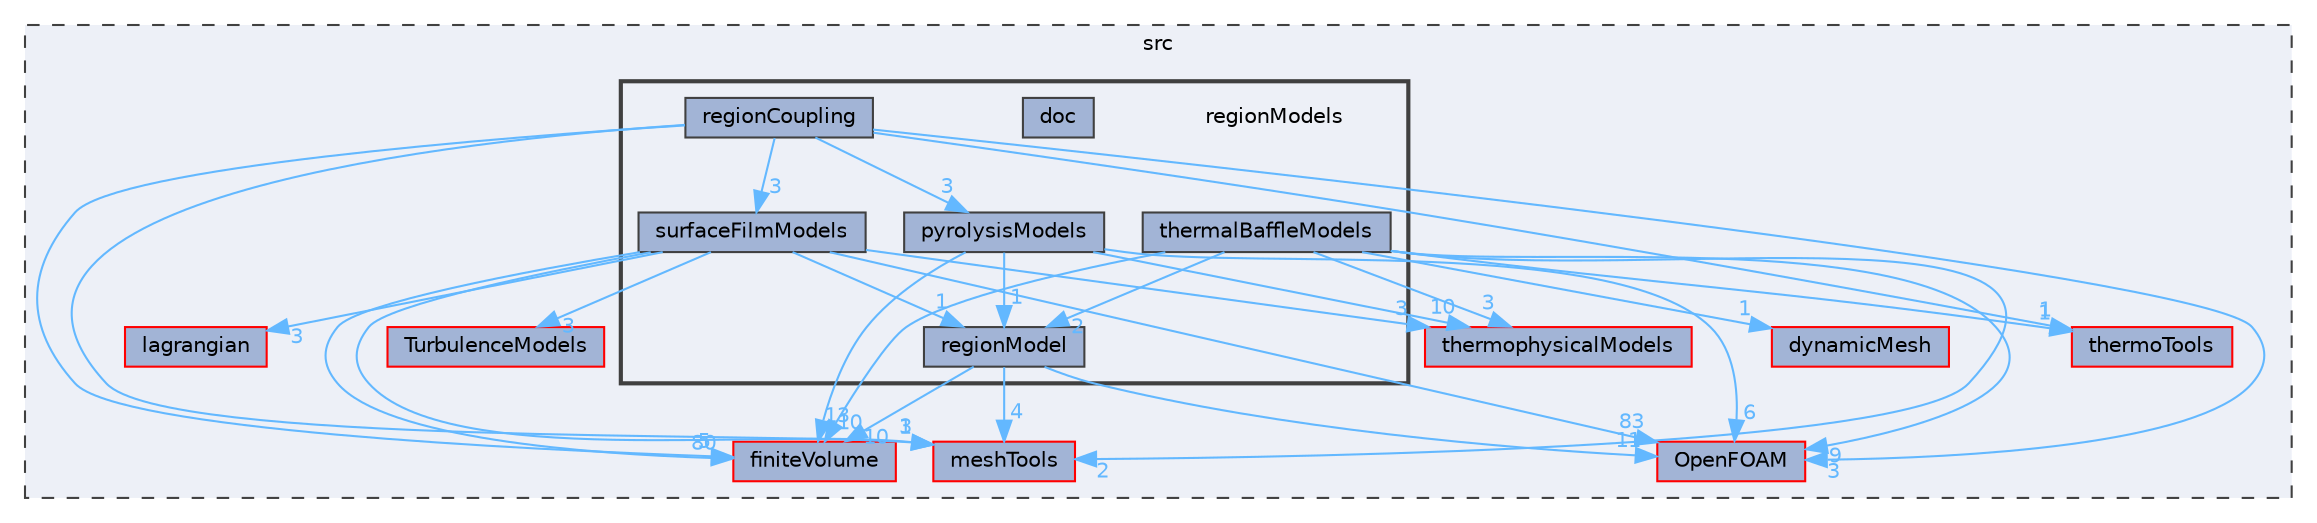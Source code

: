 digraph "src/regionModels"
{
 // LATEX_PDF_SIZE
  bgcolor="transparent";
  edge [fontname=Helvetica,fontsize=10,labelfontname=Helvetica,labelfontsize=10];
  node [fontname=Helvetica,fontsize=10,shape=box,height=0.2,width=0.4];
  compound=true
  subgraph clusterdir_68267d1309a1af8e8297ef4c3efbcdba {
    graph [ bgcolor="#edf0f7", pencolor="grey25", label="src", fontname=Helvetica,fontsize=10 style="filled,dashed", URL="dir_68267d1309a1af8e8297ef4c3efbcdba.html",tooltip=""]
  dir_1eda626aeac0f0ad2848c36acaa5d501 [label="TurbulenceModels", fillcolor="#a2b4d6", color="red", style="filled", URL="dir_1eda626aeac0f0ad2848c36acaa5d501.html",tooltip=""];
  dir_2778d089ec5c4f66810b11f753867003 [label="thermophysicalModels", fillcolor="#a2b4d6", color="red", style="filled", URL="dir_2778d089ec5c4f66810b11f753867003.html",tooltip=""];
  dir_9bd15774b555cf7259a6fa18f99fe99b [label="finiteVolume", fillcolor="#a2b4d6", color="red", style="filled", URL="dir_9bd15774b555cf7259a6fa18f99fe99b.html",tooltip=""];
  dir_ae30ad0bef50cf391b24c614251bb9fd [label="meshTools", fillcolor="#a2b4d6", color="red", style="filled", URL="dir_ae30ad0bef50cf391b24c614251bb9fd.html",tooltip=""];
  dir_c5473ff19b20e6ec4dfe5c310b3778a8 [label="OpenFOAM", fillcolor="#a2b4d6", color="red", style="filled", URL="dir_c5473ff19b20e6ec4dfe5c310b3778a8.html",tooltip=""];
  dir_f192f4b4b0cb4760a2ba041121ba3bbf [label="thermoTools", fillcolor="#a2b4d6", color="red", style="filled", URL="dir_f192f4b4b0cb4760a2ba041121ba3bbf.html",tooltip=""];
  dir_f8c25efc4b6f6a8502a42d5af7554d23 [label="lagrangian", fillcolor="#a2b4d6", color="red", style="filled", URL="dir_f8c25efc4b6f6a8502a42d5af7554d23.html",tooltip=""];
  dir_63742796c427c97a292c80f7db71da36 [label="dynamicMesh", fillcolor="#a2b4d6", color="red", style="filled", URL="dir_63742796c427c97a292c80f7db71da36.html",tooltip=""];
  subgraph clusterdir_1cee61ac5e24023b73c87e3e265bd2be {
    graph [ bgcolor="#edf0f7", pencolor="grey25", label="", fontname=Helvetica,fontsize=10 style="filled,bold", URL="dir_1cee61ac5e24023b73c87e3e265bd2be.html",tooltip=""]
    dir_1cee61ac5e24023b73c87e3e265bd2be [shape=plaintext, label="regionModels"];
  dir_aa63db2d98957c27fe449f1f72d87342 [label="doc", fillcolor="#a2b4d6", color="grey25", style="filled", URL="dir_aa63db2d98957c27fe449f1f72d87342.html",tooltip=""];
  dir_11cc16c52a2c1ae001c7d6462411633c [label="pyrolysisModels", fillcolor="#a2b4d6", color="grey25", style="filled", URL="dir_11cc16c52a2c1ae001c7d6462411633c.html",tooltip=""];
  dir_c87ef3e6b78969bdc2ee28161ce4593f [label="regionCoupling", fillcolor="#a2b4d6", color="grey25", style="filled", URL="dir_c87ef3e6b78969bdc2ee28161ce4593f.html",tooltip=""];
  dir_e1879fa133c4c7d7be31da46fdc26b53 [label="regionModel", fillcolor="#a2b4d6", color="grey25", style="filled", URL="dir_e1879fa133c4c7d7be31da46fdc26b53.html",tooltip=""];
  dir_76cda00b2119e3ca1b811eb59fd40c16 [label="surfaceFilmModels", fillcolor="#a2b4d6", color="grey25", style="filled", URL="dir_76cda00b2119e3ca1b811eb59fd40c16.html",tooltip=""];
  dir_078bc54a9f6be782adefa19260bf346f [label="thermalBaffleModels", fillcolor="#a2b4d6", color="grey25", style="filled", URL="dir_078bc54a9f6be782adefa19260bf346f.html",tooltip=""];
  }
  }
  dir_11cc16c52a2c1ae001c7d6462411633c->dir_2778d089ec5c4f66810b11f753867003 [headlabel="10", labeldistance=1.5 headhref="dir_003143_004022.html" href="dir_003143_004022.html" color="steelblue1" fontcolor="steelblue1"];
  dir_11cc16c52a2c1ae001c7d6462411633c->dir_9bd15774b555cf7259a6fa18f99fe99b [headlabel="13", labeldistance=1.5 headhref="dir_003143_001387.html" href="dir_003143_001387.html" color="steelblue1" fontcolor="steelblue1"];
  dir_11cc16c52a2c1ae001c7d6462411633c->dir_c5473ff19b20e6ec4dfe5c310b3778a8 [headlabel="6", labeldistance=1.5 headhref="dir_003143_002695.html" href="dir_003143_002695.html" color="steelblue1" fontcolor="steelblue1"];
  dir_11cc16c52a2c1ae001c7d6462411633c->dir_e1879fa133c4c7d7be31da46fdc26b53 [headlabel="1", labeldistance=1.5 headhref="dir_003143_003290.html" href="dir_003143_003290.html" color="steelblue1" fontcolor="steelblue1"];
  dir_c87ef3e6b78969bdc2ee28161ce4593f->dir_11cc16c52a2c1ae001c7d6462411633c [headlabel="3", labeldistance=1.5 headhref="dir_003285_003143.html" href="dir_003285_003143.html" color="steelblue1" fontcolor="steelblue1"];
  dir_c87ef3e6b78969bdc2ee28161ce4593f->dir_76cda00b2119e3ca1b811eb59fd40c16 [headlabel="3", labeldistance=1.5 headhref="dir_003285_003838.html" href="dir_003285_003838.html" color="steelblue1" fontcolor="steelblue1"];
  dir_c87ef3e6b78969bdc2ee28161ce4593f->dir_9bd15774b555cf7259a6fa18f99fe99b [headlabel="5", labeldistance=1.5 headhref="dir_003285_001387.html" href="dir_003285_001387.html" color="steelblue1" fontcolor="steelblue1"];
  dir_c87ef3e6b78969bdc2ee28161ce4593f->dir_ae30ad0bef50cf391b24c614251bb9fd [headlabel="1", labeldistance=1.5 headhref="dir_003285_002382.html" href="dir_003285_002382.html" color="steelblue1" fontcolor="steelblue1"];
  dir_c87ef3e6b78969bdc2ee28161ce4593f->dir_c5473ff19b20e6ec4dfe5c310b3778a8 [headlabel="3", labeldistance=1.5 headhref="dir_003285_002695.html" href="dir_003285_002695.html" color="steelblue1" fontcolor="steelblue1"];
  dir_c87ef3e6b78969bdc2ee28161ce4593f->dir_f192f4b4b0cb4760a2ba041121ba3bbf [headlabel="1", labeldistance=1.5 headhref="dir_003285_004029.html" href="dir_003285_004029.html" color="steelblue1" fontcolor="steelblue1"];
  dir_e1879fa133c4c7d7be31da46fdc26b53->dir_9bd15774b555cf7259a6fa18f99fe99b [headlabel="10", labeldistance=1.5 headhref="dir_003290_001387.html" href="dir_003290_001387.html" color="steelblue1" fontcolor="steelblue1"];
  dir_e1879fa133c4c7d7be31da46fdc26b53->dir_ae30ad0bef50cf391b24c614251bb9fd [headlabel="4", labeldistance=1.5 headhref="dir_003290_002382.html" href="dir_003290_002382.html" color="steelblue1" fontcolor="steelblue1"];
  dir_e1879fa133c4c7d7be31da46fdc26b53->dir_c5473ff19b20e6ec4dfe5c310b3778a8 [headlabel="11", labeldistance=1.5 headhref="dir_003290_002695.html" href="dir_003290_002695.html" color="steelblue1" fontcolor="steelblue1"];
  dir_76cda00b2119e3ca1b811eb59fd40c16->dir_1eda626aeac0f0ad2848c36acaa5d501 [headlabel="3", labeldistance=1.5 headhref="dir_003838_004143.html" href="dir_003838_004143.html" color="steelblue1" fontcolor="steelblue1"];
  dir_76cda00b2119e3ca1b811eb59fd40c16->dir_2778d089ec5c4f66810b11f753867003 [headlabel="3", labeldistance=1.5 headhref="dir_003838_004022.html" href="dir_003838_004022.html" color="steelblue1" fontcolor="steelblue1"];
  dir_76cda00b2119e3ca1b811eb59fd40c16->dir_9bd15774b555cf7259a6fa18f99fe99b [headlabel="80", labeldistance=1.5 headhref="dir_003838_001387.html" href="dir_003838_001387.html" color="steelblue1" fontcolor="steelblue1"];
  dir_76cda00b2119e3ca1b811eb59fd40c16->dir_ae30ad0bef50cf391b24c614251bb9fd [headlabel="3", labeldistance=1.5 headhref="dir_003838_002382.html" href="dir_003838_002382.html" color="steelblue1" fontcolor="steelblue1"];
  dir_76cda00b2119e3ca1b811eb59fd40c16->dir_c5473ff19b20e6ec4dfe5c310b3778a8 [headlabel="83", labeldistance=1.5 headhref="dir_003838_002695.html" href="dir_003838_002695.html" color="steelblue1" fontcolor="steelblue1"];
  dir_76cda00b2119e3ca1b811eb59fd40c16->dir_f8c25efc4b6f6a8502a42d5af7554d23 [headlabel="3", labeldistance=1.5 headhref="dir_003838_002071.html" href="dir_003838_002071.html" color="steelblue1" fontcolor="steelblue1"];
  dir_76cda00b2119e3ca1b811eb59fd40c16->dir_e1879fa133c4c7d7be31da46fdc26b53 [headlabel="1", labeldistance=1.5 headhref="dir_003838_003290.html" href="dir_003838_003290.html" color="steelblue1" fontcolor="steelblue1"];
  dir_078bc54a9f6be782adefa19260bf346f->dir_2778d089ec5c4f66810b11f753867003 [headlabel="3", labeldistance=1.5 headhref="dir_003996_004022.html" href="dir_003996_004022.html" color="steelblue1" fontcolor="steelblue1"];
  dir_078bc54a9f6be782adefa19260bf346f->dir_63742796c427c97a292c80f7db71da36 [headlabel="1", labeldistance=1.5 headhref="dir_003996_001086.html" href="dir_003996_001086.html" color="steelblue1" fontcolor="steelblue1"];
  dir_078bc54a9f6be782adefa19260bf346f->dir_9bd15774b555cf7259a6fa18f99fe99b [headlabel="10", labeldistance=1.5 headhref="dir_003996_001387.html" href="dir_003996_001387.html" color="steelblue1" fontcolor="steelblue1"];
  dir_078bc54a9f6be782adefa19260bf346f->dir_ae30ad0bef50cf391b24c614251bb9fd [headlabel="2", labeldistance=1.5 headhref="dir_003996_002382.html" href="dir_003996_002382.html" color="steelblue1" fontcolor="steelblue1"];
  dir_078bc54a9f6be782adefa19260bf346f->dir_c5473ff19b20e6ec4dfe5c310b3778a8 [headlabel="9", labeldistance=1.5 headhref="dir_003996_002695.html" href="dir_003996_002695.html" color="steelblue1" fontcolor="steelblue1"];
  dir_078bc54a9f6be782adefa19260bf346f->dir_e1879fa133c4c7d7be31da46fdc26b53 [headlabel="2", labeldistance=1.5 headhref="dir_003996_003290.html" href="dir_003996_003290.html" color="steelblue1" fontcolor="steelblue1"];
  dir_078bc54a9f6be782adefa19260bf346f->dir_f192f4b4b0cb4760a2ba041121ba3bbf [headlabel="1", labeldistance=1.5 headhref="dir_003996_004029.html" href="dir_003996_004029.html" color="steelblue1" fontcolor="steelblue1"];
}
